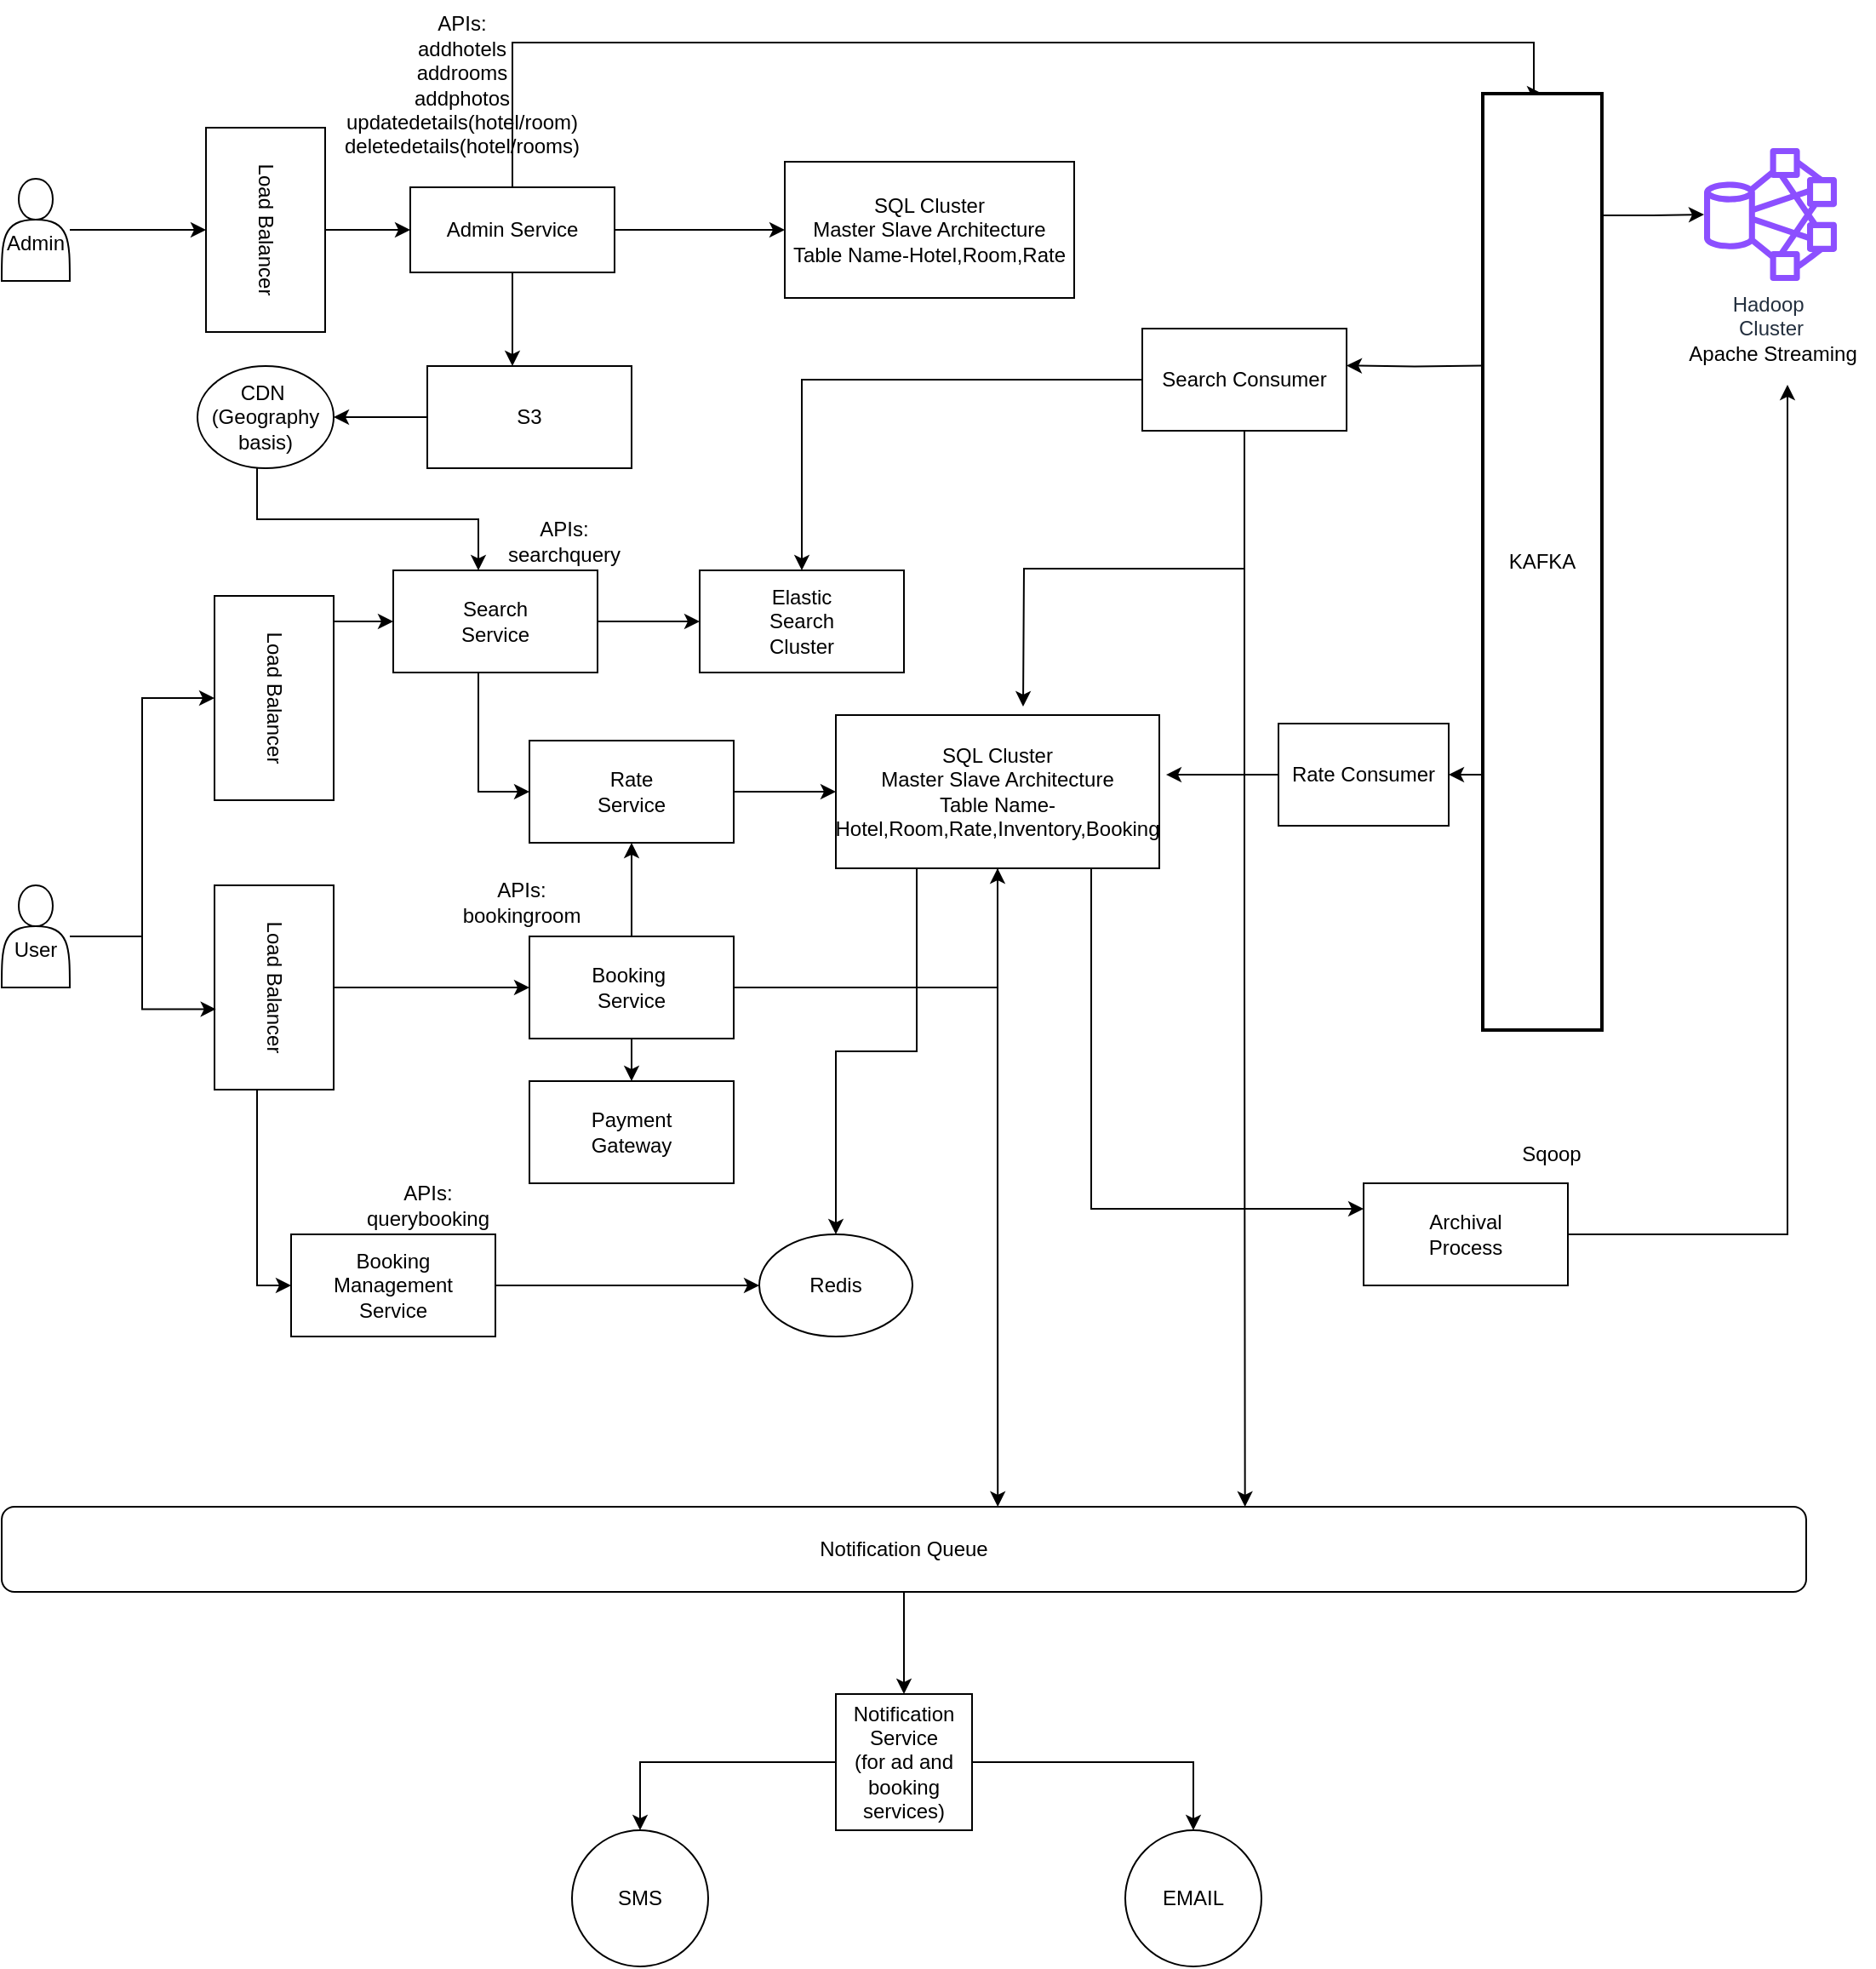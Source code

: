 <mxfile version="26.0.7">
  <diagram name="Page-1" id="tTPbf8KZS-2Isrq8N920">
    <mxGraphModel dx="1034" dy="739" grid="1" gridSize="10" guides="1" tooltips="1" connect="1" arrows="1" fold="1" page="1" pageScale="1" pageWidth="850" pageHeight="1100" math="0" shadow="0">
      <root>
        <mxCell id="0" />
        <mxCell id="1" parent="0" />
        <mxCell id="EZV9ws4e9EYsGL3iwzOC-8" value="" style="edgeStyle=orthogonalEdgeStyle;rounded=0;orthogonalLoop=1;jettySize=auto;html=1;" parent="1" source="EZV9ws4e9EYsGL3iwzOC-1" target="EZV9ws4e9EYsGL3iwzOC-7" edge="1">
          <mxGeometry relative="1" as="geometry" />
        </mxCell>
        <mxCell id="EZV9ws4e9EYsGL3iwzOC-1" value="&lt;div&gt;&lt;br&gt;&lt;/div&gt;&lt;div&gt;Admin&lt;/div&gt;" style="shape=actor;whiteSpace=wrap;html=1;" parent="1" vertex="1">
          <mxGeometry x="50" y="110" width="40" height="60" as="geometry" />
        </mxCell>
        <mxCell id="EZV9ws4e9EYsGL3iwzOC-28" value="" style="edgeStyle=orthogonalEdgeStyle;rounded=0;orthogonalLoop=1;jettySize=auto;html=1;" parent="1" source="EZV9ws4e9EYsGL3iwzOC-3" target="EZV9ws4e9EYsGL3iwzOC-27" edge="1">
          <mxGeometry relative="1" as="geometry">
            <Array as="points">
              <mxPoint x="350" y="220" />
              <mxPoint x="350" y="220" />
            </Array>
          </mxGeometry>
        </mxCell>
        <mxCell id="EZV9ws4e9EYsGL3iwzOC-93" style="edgeStyle=orthogonalEdgeStyle;rounded=0;orthogonalLoop=1;jettySize=auto;html=1;exitX=1;exitY=0.5;exitDx=0;exitDy=0;entryX=0;entryY=0.5;entryDx=0;entryDy=0;" parent="1" source="EZV9ws4e9EYsGL3iwzOC-3" target="EZV9ws4e9EYsGL3iwzOC-92" edge="1">
          <mxGeometry relative="1" as="geometry" />
        </mxCell>
        <mxCell id="EZV9ws4e9EYsGL3iwzOC-95" style="edgeStyle=orthogonalEdgeStyle;rounded=0;orthogonalLoop=1;jettySize=auto;html=1;exitX=0.5;exitY=0;exitDx=0;exitDy=0;entryX=0.5;entryY=0;entryDx=0;entryDy=0;" parent="1" source="EZV9ws4e9EYsGL3iwzOC-3" target="EZV9ws4e9EYsGL3iwzOC-38" edge="1">
          <mxGeometry relative="1" as="geometry">
            <Array as="points">
              <mxPoint x="350" y="30" />
              <mxPoint x="950" y="30" />
              <mxPoint x="950" y="60" />
            </Array>
          </mxGeometry>
        </mxCell>
        <mxCell id="EZV9ws4e9EYsGL3iwzOC-3" value="Admin Service" style="rounded=0;whiteSpace=wrap;html=1;" parent="1" vertex="1">
          <mxGeometry x="290" y="115" width="120" height="50" as="geometry" />
        </mxCell>
        <mxCell id="EZV9ws4e9EYsGL3iwzOC-10" value="" style="edgeStyle=orthogonalEdgeStyle;rounded=0;orthogonalLoop=1;jettySize=auto;html=1;" parent="1" source="EZV9ws4e9EYsGL3iwzOC-7" target="EZV9ws4e9EYsGL3iwzOC-3" edge="1">
          <mxGeometry relative="1" as="geometry" />
        </mxCell>
        <mxCell id="EZV9ws4e9EYsGL3iwzOC-7" value="Load Balancer" style="rounded=0;whiteSpace=wrap;html=1;rotation=90;" parent="1" vertex="1">
          <mxGeometry x="145" y="105" width="120" height="70" as="geometry" />
        </mxCell>
        <mxCell id="EZV9ws4e9EYsGL3iwzOC-137" style="edgeStyle=orthogonalEdgeStyle;rounded=0;orthogonalLoop=1;jettySize=auto;html=1;exitX=0.25;exitY=1;exitDx=0;exitDy=0;entryX=0.5;entryY=0;entryDx=0;entryDy=0;" parent="1" source="EZV9ws4e9EYsGL3iwzOC-13" target="EZV9ws4e9EYsGL3iwzOC-132" edge="1">
          <mxGeometry relative="1" as="geometry" />
        </mxCell>
        <mxCell id="EZV9ws4e9EYsGL3iwzOC-141" value="" style="edgeStyle=orthogonalEdgeStyle;rounded=0;orthogonalLoop=1;jettySize=auto;html=1;entryX=0.552;entryY=0;entryDx=0;entryDy=0;entryPerimeter=0;" parent="1" source="EZV9ws4e9EYsGL3iwzOC-13" target="EZV9ws4e9EYsGL3iwzOC-66" edge="1">
          <mxGeometry relative="1" as="geometry">
            <mxPoint x="635" y="810" as="targetPoint" />
          </mxGeometry>
        </mxCell>
        <mxCell id="EZV9ws4e9EYsGL3iwzOC-13" value="SQL Cluster&lt;br&gt;Master Slave Architecture&lt;br&gt;Table Name-Hotel,Room,Rate,Inventory,Booking" style="whiteSpace=wrap;html=1;rounded=0;" parent="1" vertex="1">
          <mxGeometry x="540" y="425" width="190" height="90" as="geometry" />
        </mxCell>
        <mxCell id="EZV9ws4e9EYsGL3iwzOC-97" style="edgeStyle=orthogonalEdgeStyle;rounded=0;orthogonalLoop=1;jettySize=auto;html=1;" parent="1" source="EZV9ws4e9EYsGL3iwzOC-18" target="EZV9ws4e9EYsGL3iwzOC-32" edge="1">
          <mxGeometry relative="1" as="geometry">
            <Array as="points">
              <mxPoint x="200" y="310" />
              <mxPoint x="330" y="310" />
            </Array>
          </mxGeometry>
        </mxCell>
        <mxCell id="EZV9ws4e9EYsGL3iwzOC-18" value="CDN&amp;nbsp;&lt;br&gt;(Geography basis)" style="ellipse;whiteSpace=wrap;html=1;rounded=0;" parent="1" vertex="1">
          <mxGeometry x="165" y="220" width="80" height="60" as="geometry" />
        </mxCell>
        <mxCell id="EZV9ws4e9EYsGL3iwzOC-22" value="Elastic&lt;br&gt;Search&lt;br&gt;Cluster" style="whiteSpace=wrap;html=1;rounded=0;" parent="1" vertex="1">
          <mxGeometry x="460" y="340" width="120" height="60" as="geometry" />
        </mxCell>
        <mxCell id="EZV9ws4e9EYsGL3iwzOC-29" value="" style="edgeStyle=orthogonalEdgeStyle;rounded=0;orthogonalLoop=1;jettySize=auto;html=1;" parent="1" source="EZV9ws4e9EYsGL3iwzOC-27" target="EZV9ws4e9EYsGL3iwzOC-18" edge="1">
          <mxGeometry relative="1" as="geometry" />
        </mxCell>
        <mxCell id="EZV9ws4e9EYsGL3iwzOC-27" value="S3" style="whiteSpace=wrap;html=1;rounded=0;" parent="1" vertex="1">
          <mxGeometry x="300" y="220" width="120" height="60" as="geometry" />
        </mxCell>
        <mxCell id="EZV9ws4e9EYsGL3iwzOC-85" style="edgeStyle=orthogonalEdgeStyle;rounded=0;orthogonalLoop=1;jettySize=auto;html=1;exitX=1;exitY=0.5;exitDx=0;exitDy=0;entryX=0;entryY=0.5;entryDx=0;entryDy=0;" parent="1" source="EZV9ws4e9EYsGL3iwzOC-32" target="EZV9ws4e9EYsGL3iwzOC-22" edge="1">
          <mxGeometry relative="1" as="geometry">
            <mxPoint x="410" y="430" as="targetPoint" />
          </mxGeometry>
        </mxCell>
        <mxCell id="EZV9ws4e9EYsGL3iwzOC-104" value="" style="edgeStyle=orthogonalEdgeStyle;rounded=0;orthogonalLoop=1;jettySize=auto;html=1;" parent="1" source="EZV9ws4e9EYsGL3iwzOC-32" target="EZV9ws4e9EYsGL3iwzOC-103" edge="1">
          <mxGeometry relative="1" as="geometry">
            <Array as="points">
              <mxPoint x="330" y="470" />
            </Array>
          </mxGeometry>
        </mxCell>
        <mxCell id="EZV9ws4e9EYsGL3iwzOC-32" value="Search&lt;br&gt;Service" style="whiteSpace=wrap;html=1;rounded=0;" parent="1" vertex="1">
          <mxGeometry x="280" y="340" width="120" height="60" as="geometry" />
        </mxCell>
        <mxCell id="EZV9ws4e9EYsGL3iwzOC-46" style="edgeStyle=orthogonalEdgeStyle;rounded=0;orthogonalLoop=1;jettySize=auto;html=1;exitX=1;exitY=0.13;exitDx=0;exitDy=0;exitPerimeter=0;" parent="1" source="EZV9ws4e9EYsGL3iwzOC-38" target="EZV9ws4e9EYsGL3iwzOC-44" edge="1">
          <mxGeometry relative="1" as="geometry" />
        </mxCell>
        <mxCell id="EZV9ws4e9EYsGL3iwzOC-113" style="edgeStyle=orthogonalEdgeStyle;rounded=0;orthogonalLoop=1;jettySize=auto;html=1;exitX=0;exitY=0.75;exitDx=0;exitDy=0;entryX=1;entryY=0.5;entryDx=0;entryDy=0;" parent="1" source="EZV9ws4e9EYsGL3iwzOC-38" target="EZV9ws4e9EYsGL3iwzOC-91" edge="1">
          <mxGeometry relative="1" as="geometry">
            <Array as="points">
              <mxPoint x="920" y="460" />
            </Array>
          </mxGeometry>
        </mxCell>
        <mxCell id="EZV9ws4e9EYsGL3iwzOC-38" value="KAFKA" style="rounded=1;whiteSpace=wrap;html=1;absoluteArcSize=1;arcSize=0;strokeWidth=2;" parent="1" vertex="1">
          <mxGeometry x="920" y="60" width="70" height="550" as="geometry" />
        </mxCell>
        <mxCell id="EZV9ws4e9EYsGL3iwzOC-44" value="Hadoop&amp;nbsp;&lt;br&gt;Cluster" style="sketch=0;outlineConnect=0;fontColor=#232F3E;gradientColor=none;fillColor=#8C4FFF;strokeColor=none;dashed=0;verticalLabelPosition=bottom;verticalAlign=top;align=center;html=1;fontSize=12;fontStyle=0;aspect=fixed;pointerEvents=1;shape=mxgraph.aws4.hdfs_cluster;" parent="1" vertex="1">
          <mxGeometry x="1050" y="92" width="78" height="78" as="geometry" />
        </mxCell>
        <mxCell id="EZV9ws4e9EYsGL3iwzOC-49" value="Apache Streaming" style="text;html=1;align=center;verticalAlign=middle;resizable=0;points=[];autosize=1;strokeColor=none;fillColor=none;" parent="1" vertex="1">
          <mxGeometry x="1030" y="198" width="120" height="30" as="geometry" />
        </mxCell>
        <mxCell id="EZV9ws4e9EYsGL3iwzOC-54" value="&lt;div&gt;APIs:&lt;br&gt;addhotels&lt;/div&gt;addrooms&lt;br&gt;addphotos&lt;div&gt;updatedetails(hotel/room)&lt;/div&gt;&lt;div&gt;deletedetails(hotel/rooms)&lt;/div&gt;" style="text;html=1;align=center;verticalAlign=middle;resizable=0;points=[];autosize=1;strokeColor=none;fillColor=none;" parent="1" vertex="1">
          <mxGeometry x="240" y="5" width="160" height="100" as="geometry" />
        </mxCell>
        <mxCell id="EZV9ws4e9EYsGL3iwzOC-124" style="edgeStyle=orthogonalEdgeStyle;rounded=0;orthogonalLoop=1;jettySize=auto;html=1;entryX=0.5;entryY=0;entryDx=0;entryDy=0;" parent="1" source="EZV9ws4e9EYsGL3iwzOC-59" target="EZV9ws4e9EYsGL3iwzOC-22" edge="1">
          <mxGeometry relative="1" as="geometry" />
        </mxCell>
        <mxCell id="EZV9ws4e9EYsGL3iwzOC-135" style="edgeStyle=orthogonalEdgeStyle;rounded=0;orthogonalLoop=1;jettySize=auto;html=1;exitX=0.5;exitY=1;exitDx=0;exitDy=0;" parent="1" source="EZV9ws4e9EYsGL3iwzOC-59" edge="1">
          <mxGeometry relative="1" as="geometry">
            <mxPoint x="650" y="420" as="targetPoint" />
          </mxGeometry>
        </mxCell>
        <mxCell id="EZV9ws4e9EYsGL3iwzOC-59" value="Search Consumer" style="rounded=0;whiteSpace=wrap;html=1;" parent="1" vertex="1">
          <mxGeometry x="720" y="198" width="120" height="60" as="geometry" />
        </mxCell>
        <mxCell id="EZV9ws4e9EYsGL3iwzOC-88" value="" style="edgeStyle=orthogonalEdgeStyle;rounded=0;orthogonalLoop=1;jettySize=auto;html=1;" parent="1" source="EZV9ws4e9EYsGL3iwzOC-66" target="EZV9ws4e9EYsGL3iwzOC-72" edge="1">
          <mxGeometry relative="1" as="geometry" />
        </mxCell>
        <mxCell id="EZV9ws4e9EYsGL3iwzOC-66" value="Notification Queue" style="rounded=1;whiteSpace=wrap;html=1;" parent="1" vertex="1">
          <mxGeometry x="50" y="890" width="1060" height="50" as="geometry" />
        </mxCell>
        <mxCell id="EZV9ws4e9EYsGL3iwzOC-68" value="SMS" style="ellipse;whiteSpace=wrap;html=1;rounded=1;" parent="1" vertex="1">
          <mxGeometry x="385" y="1080" width="80" height="80" as="geometry" />
        </mxCell>
        <mxCell id="EZV9ws4e9EYsGL3iwzOC-71" value="EMAIL" style="ellipse;whiteSpace=wrap;html=1;rounded=1;" parent="1" vertex="1">
          <mxGeometry x="710" y="1080" width="80" height="80" as="geometry" />
        </mxCell>
        <mxCell id="EZV9ws4e9EYsGL3iwzOC-73" style="edgeStyle=orthogonalEdgeStyle;rounded=0;orthogonalLoop=1;jettySize=auto;html=1;entryX=0.5;entryY=0;entryDx=0;entryDy=0;" parent="1" source="EZV9ws4e9EYsGL3iwzOC-72" target="EZV9ws4e9EYsGL3iwzOC-68" edge="1">
          <mxGeometry relative="1" as="geometry" />
        </mxCell>
        <mxCell id="EZV9ws4e9EYsGL3iwzOC-74" style="edgeStyle=orthogonalEdgeStyle;rounded=0;orthogonalLoop=1;jettySize=auto;html=1;exitX=1;exitY=0.5;exitDx=0;exitDy=0;entryX=0.5;entryY=0;entryDx=0;entryDy=0;" parent="1" source="EZV9ws4e9EYsGL3iwzOC-72" target="EZV9ws4e9EYsGL3iwzOC-71" edge="1">
          <mxGeometry relative="1" as="geometry" />
        </mxCell>
        <mxCell id="EZV9ws4e9EYsGL3iwzOC-72" value="Notification Service&lt;br&gt;(for ad and booking services)" style="whiteSpace=wrap;html=1;aspect=fixed;" parent="1" vertex="1">
          <mxGeometry x="540" y="1000" width="80" height="80" as="geometry" />
        </mxCell>
        <mxCell id="EZV9ws4e9EYsGL3iwzOC-106" style="edgeStyle=orthogonalEdgeStyle;rounded=0;orthogonalLoop=1;jettySize=auto;html=1;entryX=0.5;entryY=1;entryDx=0;entryDy=0;" parent="1" source="EZV9ws4e9EYsGL3iwzOC-76" target="EZV9ws4e9EYsGL3iwzOC-78" edge="1">
          <mxGeometry relative="1" as="geometry" />
        </mxCell>
        <mxCell id="EZV9ws4e9EYsGL3iwzOC-76" value="&lt;div&gt;&lt;br&gt;&lt;/div&gt;&lt;div&gt;User&lt;/div&gt;" style="shape=actor;whiteSpace=wrap;html=1;" parent="1" vertex="1">
          <mxGeometry x="50" y="525" width="40" height="60" as="geometry" />
        </mxCell>
        <mxCell id="EZV9ws4e9EYsGL3iwzOC-121" style="edgeStyle=orthogonalEdgeStyle;rounded=0;orthogonalLoop=1;jettySize=auto;html=1;exitX=0.5;exitY=0;exitDx=0;exitDy=0;entryX=0;entryY=0.5;entryDx=0;entryDy=0;" parent="1" source="EZV9ws4e9EYsGL3iwzOC-78" target="EZV9ws4e9EYsGL3iwzOC-32" edge="1">
          <mxGeometry relative="1" as="geometry">
            <Array as="points">
              <mxPoint x="245" y="370" />
            </Array>
          </mxGeometry>
        </mxCell>
        <mxCell id="EZV9ws4e9EYsGL3iwzOC-78" value="Load Balancer" style="rounded=0;whiteSpace=wrap;html=1;rotation=90;" parent="1" vertex="1">
          <mxGeometry x="150" y="380" width="120" height="70" as="geometry" />
        </mxCell>
        <mxCell id="EZV9ws4e9EYsGL3iwzOC-91" value="Rate Consumer" style="rounded=0;whiteSpace=wrap;html=1;" parent="1" vertex="1">
          <mxGeometry x="800" y="430" width="100" height="60" as="geometry" />
        </mxCell>
        <mxCell id="EZV9ws4e9EYsGL3iwzOC-92" value="SQL Cluster&lt;br&gt;Master Slave Architecture&lt;br&gt;Table Name-Hotel,Room,Rate" style="whiteSpace=wrap;html=1;rounded=0;" parent="1" vertex="1">
          <mxGeometry x="510" y="100" width="170" height="80" as="geometry" />
        </mxCell>
        <mxCell id="EZV9ws4e9EYsGL3iwzOC-100" value="" style="endArrow=classic;html=1;rounded=0;exitX=0;exitY=0.182;exitDx=0;exitDy=0;exitPerimeter=0;" parent="1" edge="1">
          <mxGeometry width="50" height="50" relative="1" as="geometry">
            <mxPoint x="920" y="219.81" as="sourcePoint" />
            <mxPoint x="840" y="219.71" as="targetPoint" />
            <Array as="points">
              <mxPoint x="880" y="220.21" />
            </Array>
          </mxGeometry>
        </mxCell>
        <mxCell id="EZV9ws4e9EYsGL3iwzOC-120" style="edgeStyle=orthogonalEdgeStyle;rounded=0;orthogonalLoop=1;jettySize=auto;html=1;exitX=1;exitY=0.5;exitDx=0;exitDy=0;entryX=0;entryY=0.5;entryDx=0;entryDy=0;" parent="1" source="EZV9ws4e9EYsGL3iwzOC-103" target="EZV9ws4e9EYsGL3iwzOC-13" edge="1">
          <mxGeometry relative="1" as="geometry" />
        </mxCell>
        <mxCell id="EZV9ws4e9EYsGL3iwzOC-103" value="Rate&lt;br&gt;Service" style="whiteSpace=wrap;html=1;rounded=0;" parent="1" vertex="1">
          <mxGeometry x="360" y="440" width="120" height="60" as="geometry" />
        </mxCell>
        <mxCell id="EZV9ws4e9EYsGL3iwzOC-111" style="edgeStyle=orthogonalEdgeStyle;rounded=0;orthogonalLoop=1;jettySize=auto;html=1;exitX=0.5;exitY=0;exitDx=0;exitDy=0;entryX=0.5;entryY=1;entryDx=0;entryDy=0;" parent="1" source="EZV9ws4e9EYsGL3iwzOC-108" target="EZV9ws4e9EYsGL3iwzOC-103" edge="1">
          <mxGeometry relative="1" as="geometry" />
        </mxCell>
        <mxCell id="EZV9ws4e9EYsGL3iwzOC-114" style="edgeStyle=orthogonalEdgeStyle;rounded=0;orthogonalLoop=1;jettySize=auto;html=1;exitX=1;exitY=0.5;exitDx=0;exitDy=0;entryX=0.5;entryY=1;entryDx=0;entryDy=0;" parent="1" source="EZV9ws4e9EYsGL3iwzOC-108" target="EZV9ws4e9EYsGL3iwzOC-13" edge="1">
          <mxGeometry relative="1" as="geometry" />
        </mxCell>
        <mxCell id="EZV9ws4e9EYsGL3iwzOC-123" value="" style="edgeStyle=orthogonalEdgeStyle;rounded=0;orthogonalLoop=1;jettySize=auto;html=1;" parent="1" source="EZV9ws4e9EYsGL3iwzOC-108" target="EZV9ws4e9EYsGL3iwzOC-122" edge="1">
          <mxGeometry relative="1" as="geometry" />
        </mxCell>
        <mxCell id="EZV9ws4e9EYsGL3iwzOC-108" value="Booking&amp;nbsp;&lt;div&gt;Service&lt;/div&gt;" style="whiteSpace=wrap;html=1;rounded=0;" parent="1" vertex="1">
          <mxGeometry x="360" y="555" width="120" height="60" as="geometry" />
        </mxCell>
        <mxCell id="EZV9ws4e9EYsGL3iwzOC-119" style="edgeStyle=orthogonalEdgeStyle;rounded=0;orthogonalLoop=1;jettySize=auto;html=1;exitX=0.5;exitY=0;exitDx=0;exitDy=0;entryX=0;entryY=0.5;entryDx=0;entryDy=0;" parent="1" source="EZV9ws4e9EYsGL3iwzOC-117" target="EZV9ws4e9EYsGL3iwzOC-108" edge="1">
          <mxGeometry relative="1" as="geometry" />
        </mxCell>
        <mxCell id="EZV9ws4e9EYsGL3iwzOC-131" style="edgeStyle=orthogonalEdgeStyle;rounded=0;orthogonalLoop=1;jettySize=auto;html=1;exitX=1;exitY=0.5;exitDx=0;exitDy=0;entryX=0;entryY=0.5;entryDx=0;entryDy=0;" parent="1" source="EZV9ws4e9EYsGL3iwzOC-117" target="EZV9ws4e9EYsGL3iwzOC-129" edge="1">
          <mxGeometry relative="1" as="geometry">
            <Array as="points">
              <mxPoint x="200" y="645" />
              <mxPoint x="200" y="760" />
            </Array>
          </mxGeometry>
        </mxCell>
        <mxCell id="EZV9ws4e9EYsGL3iwzOC-117" value="Load Balancer" style="rounded=0;whiteSpace=wrap;html=1;rotation=90;" parent="1" vertex="1">
          <mxGeometry x="150" y="550" width="120" height="70" as="geometry" />
        </mxCell>
        <mxCell id="EZV9ws4e9EYsGL3iwzOC-118" style="edgeStyle=orthogonalEdgeStyle;rounded=0;orthogonalLoop=1;jettySize=auto;html=1;entryX=0.606;entryY=0.988;entryDx=0;entryDy=0;entryPerimeter=0;" parent="1" source="EZV9ws4e9EYsGL3iwzOC-76" target="EZV9ws4e9EYsGL3iwzOC-117" edge="1">
          <mxGeometry relative="1" as="geometry" />
        </mxCell>
        <mxCell id="EZV9ws4e9EYsGL3iwzOC-122" value="Payment&lt;br&gt;Gateway" style="whiteSpace=wrap;html=1;rounded=0;" parent="1" vertex="1">
          <mxGeometry x="360" y="640" width="120" height="60" as="geometry" />
        </mxCell>
        <mxCell id="EZV9ws4e9EYsGL3iwzOC-126" value="Archival&lt;br&gt;Process" style="rounded=0;whiteSpace=wrap;html=1;" parent="1" vertex="1">
          <mxGeometry x="850" y="700" width="120" height="60" as="geometry" />
        </mxCell>
        <mxCell id="EZV9ws4e9EYsGL3iwzOC-127" value="" style="endArrow=classic;html=1;rounded=0;entryX=0;entryY=0.25;entryDx=0;entryDy=0;" parent="1" target="EZV9ws4e9EYsGL3iwzOC-126" edge="1">
          <mxGeometry width="50" height="50" relative="1" as="geometry">
            <mxPoint x="690" y="515" as="sourcePoint" />
            <mxPoint x="770" y="710" as="targetPoint" />
            <Array as="points">
              <mxPoint x="690" y="715" />
            </Array>
          </mxGeometry>
        </mxCell>
        <mxCell id="EZV9ws4e9EYsGL3iwzOC-128" style="edgeStyle=orthogonalEdgeStyle;rounded=0;orthogonalLoop=1;jettySize=auto;html=1;entryX=0.575;entryY=1.1;entryDx=0;entryDy=0;entryPerimeter=0;" parent="1" source="EZV9ws4e9EYsGL3iwzOC-126" target="EZV9ws4e9EYsGL3iwzOC-49" edge="1">
          <mxGeometry relative="1" as="geometry" />
        </mxCell>
        <mxCell id="EZV9ws4e9EYsGL3iwzOC-133" style="edgeStyle=orthogonalEdgeStyle;rounded=0;orthogonalLoop=1;jettySize=auto;html=1;entryX=0;entryY=0.5;entryDx=0;entryDy=0;" parent="1" source="EZV9ws4e9EYsGL3iwzOC-129" target="EZV9ws4e9EYsGL3iwzOC-132" edge="1">
          <mxGeometry relative="1" as="geometry" />
        </mxCell>
        <mxCell id="EZV9ws4e9EYsGL3iwzOC-129" value="Booking &lt;br&gt;Management&lt;br&gt;Service" style="rounded=0;whiteSpace=wrap;html=1;" parent="1" vertex="1">
          <mxGeometry x="220" y="730" width="120" height="60" as="geometry" />
        </mxCell>
        <mxCell id="EZV9ws4e9EYsGL3iwzOC-132" value="Redis" style="ellipse;whiteSpace=wrap;html=1;" parent="1" vertex="1">
          <mxGeometry x="495" y="730" width="90" height="60" as="geometry" />
        </mxCell>
        <mxCell id="EZV9ws4e9EYsGL3iwzOC-136" style="edgeStyle=orthogonalEdgeStyle;rounded=0;orthogonalLoop=1;jettySize=auto;html=1;exitX=0;exitY=0.5;exitDx=0;exitDy=0;entryX=1.021;entryY=0.389;entryDx=0;entryDy=0;entryPerimeter=0;" parent="1" source="EZV9ws4e9EYsGL3iwzOC-91" target="EZV9ws4e9EYsGL3iwzOC-13" edge="1">
          <mxGeometry relative="1" as="geometry" />
        </mxCell>
        <mxCell id="EZV9ws4e9EYsGL3iwzOC-144" style="edgeStyle=orthogonalEdgeStyle;rounded=0;orthogonalLoop=1;jettySize=auto;html=1;entryX=0.689;entryY=0;entryDx=0;entryDy=0;entryPerimeter=0;" parent="1" source="EZV9ws4e9EYsGL3iwzOC-59" target="EZV9ws4e9EYsGL3iwzOC-66" edge="1">
          <mxGeometry relative="1" as="geometry" />
        </mxCell>
        <mxCell id="KL26FF5Mpk9Gzyzigsaq-1" value="APIs:&lt;br&gt;searchquery" style="text;html=1;align=center;verticalAlign=middle;resizable=0;points=[];autosize=1;strokeColor=none;fillColor=none;" vertex="1" parent="1">
          <mxGeometry x="335" y="303" width="90" height="40" as="geometry" />
        </mxCell>
        <mxCell id="KL26FF5Mpk9Gzyzigsaq-2" value="APIs:&lt;div&gt;bookingroom&lt;/div&gt;" style="text;html=1;align=center;verticalAlign=middle;resizable=0;points=[];autosize=1;strokeColor=none;fillColor=none;" vertex="1" parent="1">
          <mxGeometry x="310" y="515" width="90" height="40" as="geometry" />
        </mxCell>
        <mxCell id="KL26FF5Mpk9Gzyzigsaq-3" value="APIs:&lt;br&gt;querybooking" style="text;html=1;align=center;verticalAlign=middle;resizable=0;points=[];autosize=1;strokeColor=none;fillColor=none;" vertex="1" parent="1">
          <mxGeometry x="250" y="693" width="100" height="40" as="geometry" />
        </mxCell>
        <mxCell id="KL26FF5Mpk9Gzyzigsaq-4" value="Sqoop" style="text;html=1;align=center;verticalAlign=middle;resizable=0;points=[];autosize=1;strokeColor=none;fillColor=none;" vertex="1" parent="1">
          <mxGeometry x="930" y="668" width="60" height="30" as="geometry" />
        </mxCell>
      </root>
    </mxGraphModel>
  </diagram>
</mxfile>
